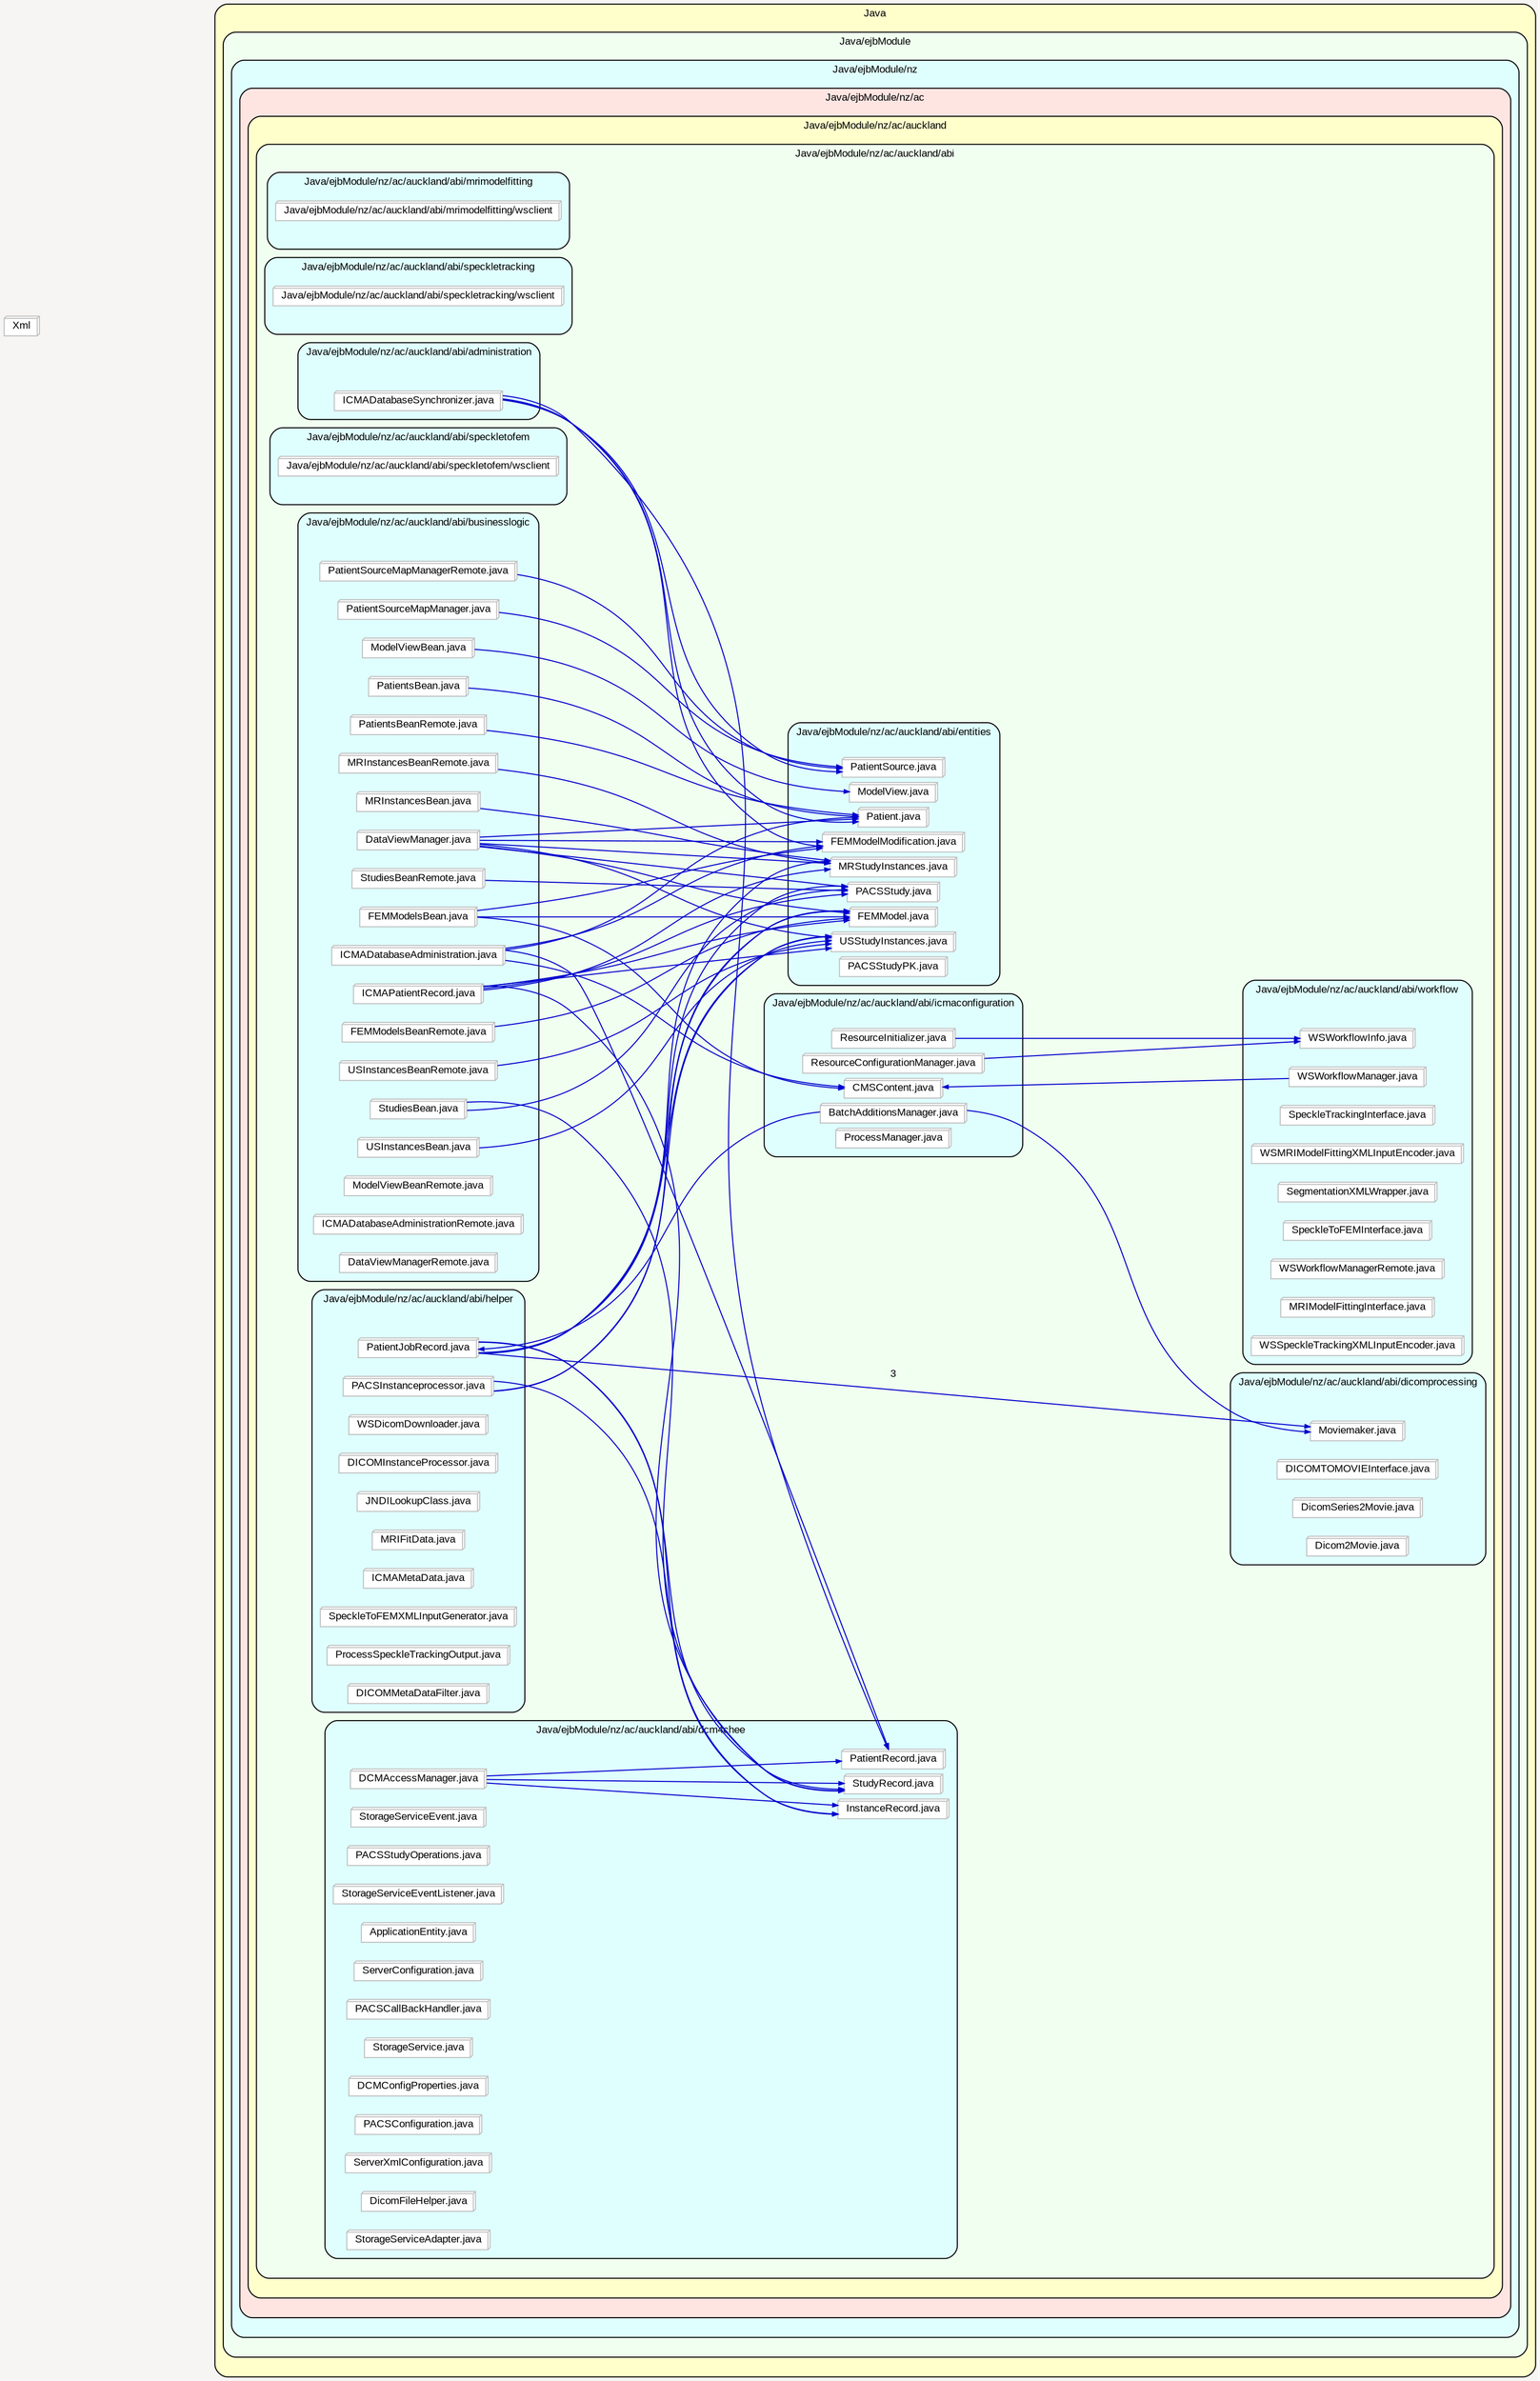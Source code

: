 digraph "" {
  graph [packmode="clust", ranksep="1.0", bgcolor="#F7F5F3", pack="true", fontname="Arial", fontsize="10", style="rounded,filled", compound="true", rankdir="LR", label="", fillcolor="#FFFFCC"];
  node [shape="rectangle", node_initialized="no", style="filled", fontname="Arial", fontsize="10", fixedsize="false", compound="true", color="grey", height="0.0", width="0.0", label="", fillcolor="white"];
  edge [arrowhead="normal", fontcolor="black", arrowsize="0.5", ltail="", dir="forward", fontname="Arial", fontsize="10", lhead="", color="black", compound="true", label="", arrowtail="none"];
  subgraph "cluster_1" {
    graph [label="Java", fillcolor="#FFFFCC"];
    subgraph "cluster_2" {
      graph [label="Java/ejbModule", fillcolor="#F0FFF0"];
      subgraph "cluster_3" {
        graph [label="Java/ejbModule/nz", fillcolor="#DFFFFF"];
        subgraph "cluster_4" {
          graph [label="Java/ejbModule/nz/ac", fillcolor="#FFE5E2"];
          subgraph "cluster_5" {
            graph [label="Java/ejbModule/nz/ac/auckland", fillcolor="#FFFFCC"];
            subgraph "cluster_7" {
              graph [label="Java/ejbModule/nz/ac/auckland/abi", fillcolor="#F0FFF0"];
              subgraph "cluster_8" {
                graph [label="Java/ejbModule/nz/ac/auckland/abi/mrimodelfitting", fillcolor="#DFFFFF"];
                __N9 [shape="box3d", style="filled", label="Java/ejbModule/nz/ac/auckland/abi/mrimodelfitting/wsclient"];
                __N32 [shape="none", style="invis,none", fixedsize="true", height="0.01", width="2.27778", label=""];
              }
              subgraph "cluster_11" {
                graph [label="Java/ejbModule/nz/ac/auckland/abi/speckletracking", fillcolor="#DFFFFF"];
                __N12 [shape="box3d", style="filled", label="Java/ejbModule/nz/ac/auckland/abi/speckletracking/wsclient"];
                __N28 [shape="none", style="invis,none", fixedsize="true", height="0.01", width="2.31944", label=""];
              }
              subgraph "cluster_13" {
                graph [label="Java/ejbModule/nz/ac/auckland/abi/administration", fillcolor="#DFFFFF"];
                __N14 [shape="none", style="invis,none", fixedsize="true", height="0.01", width="2.25", label=""];
                __N51 [shape="box3d", style="filled", label="ICMADatabaseSynchronizer.java"];
              }
              subgraph "cluster_15" {
                graph [label="Java/ejbModule/nz/ac/auckland/abi/workflow", fillcolor="#DFFFFF"];
                __N16 [shape="none", style="invis,none", fixedsize="true", height="0.01", width="2.02778", label=""];
                __N42 [shape="box3d", style="filled", label="WSWorkflowInfo.java"];
                __N61 [shape="box3d", style="filled", label="WSWorkflowManager.java"];
                __N80 [shape="box3d", style="filled", label="SpeckleTrackingInterface.java"];
                __N83 [shape="box3d", style="filled", label="WSMRIModelFittingXMLInputEncoder.java"];
                __N86 [shape="box3d", style="filled", label="SegmentationXMLWrapper.java"];
                __N88 [shape="box3d", style="filled", label="SpeckleToFEMInterface.java"];
                __N90 [shape="box3d", style="filled", label="WSWorkflowManagerRemote.java"];
                __N97 [shape="box3d", style="filled", label="MRIModelFittingInterface.java"];
                __N102 [shape="box3d", style="filled", label="WSSpeckleTrackingXMLInputEncoder.java"];
              }
              subgraph "cluster_17" {
                graph [label="Java/ejbModule/nz/ac/auckland/abi/speckletofem", fillcolor="#DFFFFF"];
                __N18 [shape="box3d", style="filled", label="Java/ejbModule/nz/ac/auckland/abi/speckletofem/wsclient"];
                __N24 [shape="none", style="invis,none", fixedsize="true", height="0.01", width="2.22222", label=""];
              }
              subgraph "cluster_22" {
                graph [label="Java/ejbModule/nz/ac/auckland/abi/businesslogic", fillcolor="#DFFFFF"];
                __N23 [shape="none", style="invis,none", fixedsize="true", height="0.01", width="2.23611", label=""];
                __N39 [shape="box3d", style="filled", label="PatientSourceMapManagerRemote.java"];
                __N43 [shape="box3d", style="filled", label="FEMModelsBeanRemote.java"];
                __N45 [shape="box3d", style="filled", label="ICMAPatientRecord.java"];
                __N50 [shape="box3d", style="filled", label="StudiesBeanRemote.java"];
                __N55 [shape="box3d", style="filled", label="PatientSourceMapManager.java"];
                __N63 [shape="box3d", style="filled", label="ModelViewBean.java"];
                __N66 [shape="box3d", style="filled", label="PatientsBean.java"];
                __N67 [shape="box3d", style="filled", label="MRInstancesBeanRemote.java"];
                __N68 [shape="box3d", style="filled", label="MRInstancesBean.java"];
                __N69 [shape="box3d", style="filled", label="USInstancesBeanRemote.java"];
                __N70 [shape="box3d", style="filled", label="DataViewManager.java"];
                __N72 [shape="box3d", style="filled", label="USInstancesBean.java"];
                __N73 [shape="box3d", style="filled", label="FEMModelsBean.java"];
                __N74 [shape="box3d", style="filled", label="ICMADatabaseAdministration.java"];
                __N75 [shape="box3d", style="filled", label="PatientsBeanRemote.java"];
                __N76 [shape="box3d", style="filled", label="StudiesBean.java"];
                __N89 [shape="box3d", style="filled", label="ModelViewBeanRemote.java"];
                __N93 [shape="box3d", style="filled", label="ICMADatabaseAdministrationRemote.java"];
                __N107 [shape="box3d", style="filled", label="DataViewManagerRemote.java"];
              }
              subgraph "cluster_25" {
                graph [label="Java/ejbModule/nz/ac/auckland/abi/helper", fillcolor="#DFFFFF"];
                __N26 [shape="none", style="invis,none", fixedsize="true", height="0.01", width="1.91667", label=""];
                __N56 [shape="box3d", style="filled", label="PACSInstanceprocessor.java"];
                __N60 [shape="box3d", style="filled", label="PatientJobRecord.java"];
                __N77 [shape="box3d", style="filled", label="WSDicomDownloader.java"];
                __N85 [shape="box3d", style="filled", label="DICOMInstanceProcessor.java"];
                __N96 [shape="box3d", style="filled", label="JNDILookupClass.java"];
                __N99 [shape="box3d", style="filled", label="MRIFitData.java"];
                __N100 [shape="box3d", style="filled", label="ICMAMetaData.java"];
                __N101 [shape="box3d", style="filled", label="SpeckleToFEMXMLInputGenerator.java"];
                __N103 [shape="box3d", style="filled", label="ProcessSpeckleTrackingOutput.java"];
                __N110 [shape="box3d", style="filled", label="DICOMMetaDataFilter.java"];
              }
              subgraph "cluster_30" {
                graph [label="Java/ejbModule/nz/ac/auckland/abi/dicomprocessing", fillcolor="#DFFFFF"];
                __N31 [shape="none", style="invis,none", fixedsize="true", height="0.01", width="2.375", label=""];
                __N59 [shape="box3d", style="filled", label="Moviemaker.java"];
                __N82 [shape="box3d", style="filled", label="DICOMTOMOVIEInterface.java"];
                __N84 [shape="box3d", style="filled", label="DicomSeries2Movie.java"];
                __N98 [shape="box3d", style="filled", label="Dicom2Movie.java"];
              }
              subgraph "cluster_33" {
                graph [label="Java/ejbModule/nz/ac/auckland/abi/dcm4chee", fillcolor="#DFFFFF"];
                __N34 [shape="none", style="invis,none", fixedsize="true", height="0.01", width="2.09722", label=""];
                __N47 [shape="box3d", style="filled", label="StudyRecord.java"];
                __N52 [shape="box3d", style="filled", label="PatientRecord.java"];
                __N57 [shape="box3d", style="filled", label="InstanceRecord.java"];
                __N65 [shape="box3d", style="filled", label="DCMAccessManager.java"];
                __N78 [shape="box3d", style="filled", label="StorageServiceEvent.java"];
                __N79 [shape="box3d", style="filled", label="PACSStudyOperations.java"];
                __N87 [shape="box3d", style="filled", label="StorageServiceEventListener.java"];
                __N91 [shape="box3d", style="filled", label="ApplicationEntity.java"];
                __N92 [shape="box3d", style="filled", label="ServerConfiguration.java"];
                __N94 [shape="box3d", style="filled", label="PACSCallBackHandler.java"];
                __N95 [shape="box3d", style="filled", label="StorageService.java"];
                __N104 [shape="box3d", style="filled", label="DCMConfigProperties.java"];
                __N105 [shape="box3d", style="filled", label="PACSConfiguration.java"];
                __N106 [shape="box3d", style="filled", label="ServerXmlConfiguration.java"];
                __N108 [shape="box3d", style="filled", label="DicomFileHelper.java"];
                __N109 [shape="box3d", style="filled", label="StorageServiceAdapter.java"];
                __N65 -> __N57 [dir="forward", color="blue3", label="5"];
                __N65 -> __N47 [dir="forward", color="blue3", label="5"];
                __N65 -> __N52 [dir="forward", color="blue3", label="5"];
              }
              subgraph "cluster_35" {
                graph [label="Java/ejbModule/nz/ac/auckland/abi/entities", fillcolor="#DFFFFF"];
                __N36 [shape="none", style="invis,none", fixedsize="true", height="0.01", width="1.95833", label=""];
                __N40 [shape="box3d", style="filled", label="PatientSource.java"];
                __N44 [shape="box3d", style="filled", label="FEMModel.java"];
                __N46 [shape="box3d", style="filled", label="USStudyInstances.java"];
                __N48 [shape="box3d", style="filled", label="MRStudyInstances.java"];
                __N49 [shape="box3d", style="filled", label="PACSStudy.java"];
                __N53 [shape="box3d", style="filled", label="Patient.java"];
                __N54 [shape="box3d", style="filled", label="FEMModelModification.java"];
                __N64 [shape="box3d", style="filled", label="ModelView.java"];
                __N111 [shape="box3d", style="filled", label="PACSStudyPK.java"];
              }
              subgraph "cluster_37" {
                graph [label="Java/ejbModule/nz/ac/auckland/abi/icmaconfiguration", fillcolor="#DFFFFF"];
                __N38 [shape="none", style="invis,none", fixedsize="true", height="0.01", width="2.41667", label=""];
                __N41 [shape="box3d", style="filled", label="ResourceInitializer.java"];
                __N58 [shape="box3d", style="filled", label="BatchAdditionsManager.java"];
                __N62 [shape="box3d", style="filled", label="CMSContent.java"];
                __N71 [shape="box3d", style="filled", label="ResourceConfigurationManager.java"];
                __N81 [shape="box3d", style="filled", label="ProcessManager.java"];
              }
              __N21 [shape="none", style="invis,none", fixedsize="true", height="0.01", width="1.625", label=""];
              __N39 -> __N40 [dir="forward", color="blue3", label="1"];
              __N41 -> __N42 [dir="forward", color="blue3", label="3"];
              __N43 -> __N44 [dir="forward", color="blue3", label="2"];
              __N45 -> __N46 [dir="forward", color="blue3", label="3"];
              __N45 -> __N47 [dir="forward", color="blue3", label="1"];
              __N45 -> __N44 [dir="forward", color="blue3", label="3"];
              __N45 -> __N48 [dir="forward", color="blue3", label="3"];
              __N45 -> __N49 [dir="forward", color="blue3", label="4"];
              __N50 -> __N49 [dir="forward", color="blue3", label="1"];
              __N51 -> __N52 [dir="forward", color="blue3", label="1"];
              __N51 -> __N53 [dir="forward", color="blue3", label="3"];
              __N51 -> __N40 [dir="forward", color="blue3", label="3"];
              __N51 -> __N54 [dir="forward", color="blue3", label="1"];
              __N55 -> __N40 [dir="forward", color="blue3", label="3"];
              __N56 -> __N46 [dir="forward", color="blue3", label="3"];
              __N56 -> __N44 [dir="forward", color="blue3", label="4"];
              __N56 -> __N57 [dir="forward", color="blue3", label="1"];
              __N58 -> __N59 [dir="forward", color="blue3", label="4"];
              __N58 -> __N60 [dir="forward", color="blue3", label="2"];
              __N61 -> __N62 [dir="forward", color="blue3", label="4"];
              __N63 -> __N64 [dir="forward", color="blue3", label="2"];
              __N66 -> __N53 [dir="forward", color="blue3", label="5"];
              __N67 -> __N48 [dir="forward", color="blue3", label="1"];
              __N68 -> __N48 [dir="forward", color="blue3", label="2"];
              __N69 -> __N46 [dir="forward", color="blue3", label="1"];
              __N70 -> __N53 [dir="forward", color="blue3", label="1"];
              __N70 -> __N54 [dir="forward", color="blue3", label="1"];
              __N70 -> __N44 [dir="forward", color="blue3", label="2"];
              __N70 -> __N49 [dir="forward", color="blue3", label="1"];
              __N70 -> __N46 [dir="forward", color="blue3", label="1"];
              __N70 -> __N48 [dir="forward", color="blue3", label="1"];
              __N71 -> __N42 [dir="forward", color="blue3", label="1"];
              __N72 -> __N46 [dir="forward", color="blue3", label="2"];
              __N73 -> __N44 [dir="forward", color="blue3", label="6"];
              __N73 -> __N62 [dir="forward", color="blue3", label="1"];
              __N73 -> __N54 [dir="forward", color="blue3", label="9"];
              __N60 -> __N46 [dir="forward", color="blue3", label="3"];
              __N60 -> __N48 [dir="forward", color="blue3", label="3"];
              __N60 -> __N44 [dir="forward", color="blue3", label="3"];
              __N60 -> __N57 [dir="forward", color="blue3", label="5"];
              __N60 -> __N49 [dir="forward", color="blue3", label="2"];
              __N60 -> __N59 [dir="forward", color="blue3", label="3"];
              __N60 -> __N47 [dir="forward", color="blue3", label="5"];
              __N74 -> __N54 [dir="forward", color="blue3", label="1"];
              __N74 -> __N62 [dir="forward", color="blue3", label="1"];
              __N74 -> __N53 [dir="forward", color="blue3", label="3"];
              __N74 -> __N52 [dir="forward", color="blue3", label="3"];
              __N75 -> __N53 [dir="forward", color="blue3", label="2"];
              __N76 -> __N49 [dir="forward", color="blue3", label="3"];
              __N76 -> __N47 [dir="forward", color="blue3", label="1"];
            }
            __N6 [shape="none", style="invis,none", fixedsize="true", height="0.01", width="1.47222", label=""];
          }
          __N20 [shape="none", style="invis,none", fixedsize="true", height="0.01", width="1.05556", label=""];
        }
        __N19 [shape="none", style="invis,none", fixedsize="true", height="0.01", width="0.916667", label=""];
      }
      __N27 [shape="none", style="invis,none", fixedsize="true", height="0.01", width="0.791667", label=""];
    }
    __N10 [shape="none", style="invis,none", fixedsize="true", height="0.01", width="0.319444", label=""];
  }
  __N29 [shape="box3d", style="filled", label="Xml"];
}
